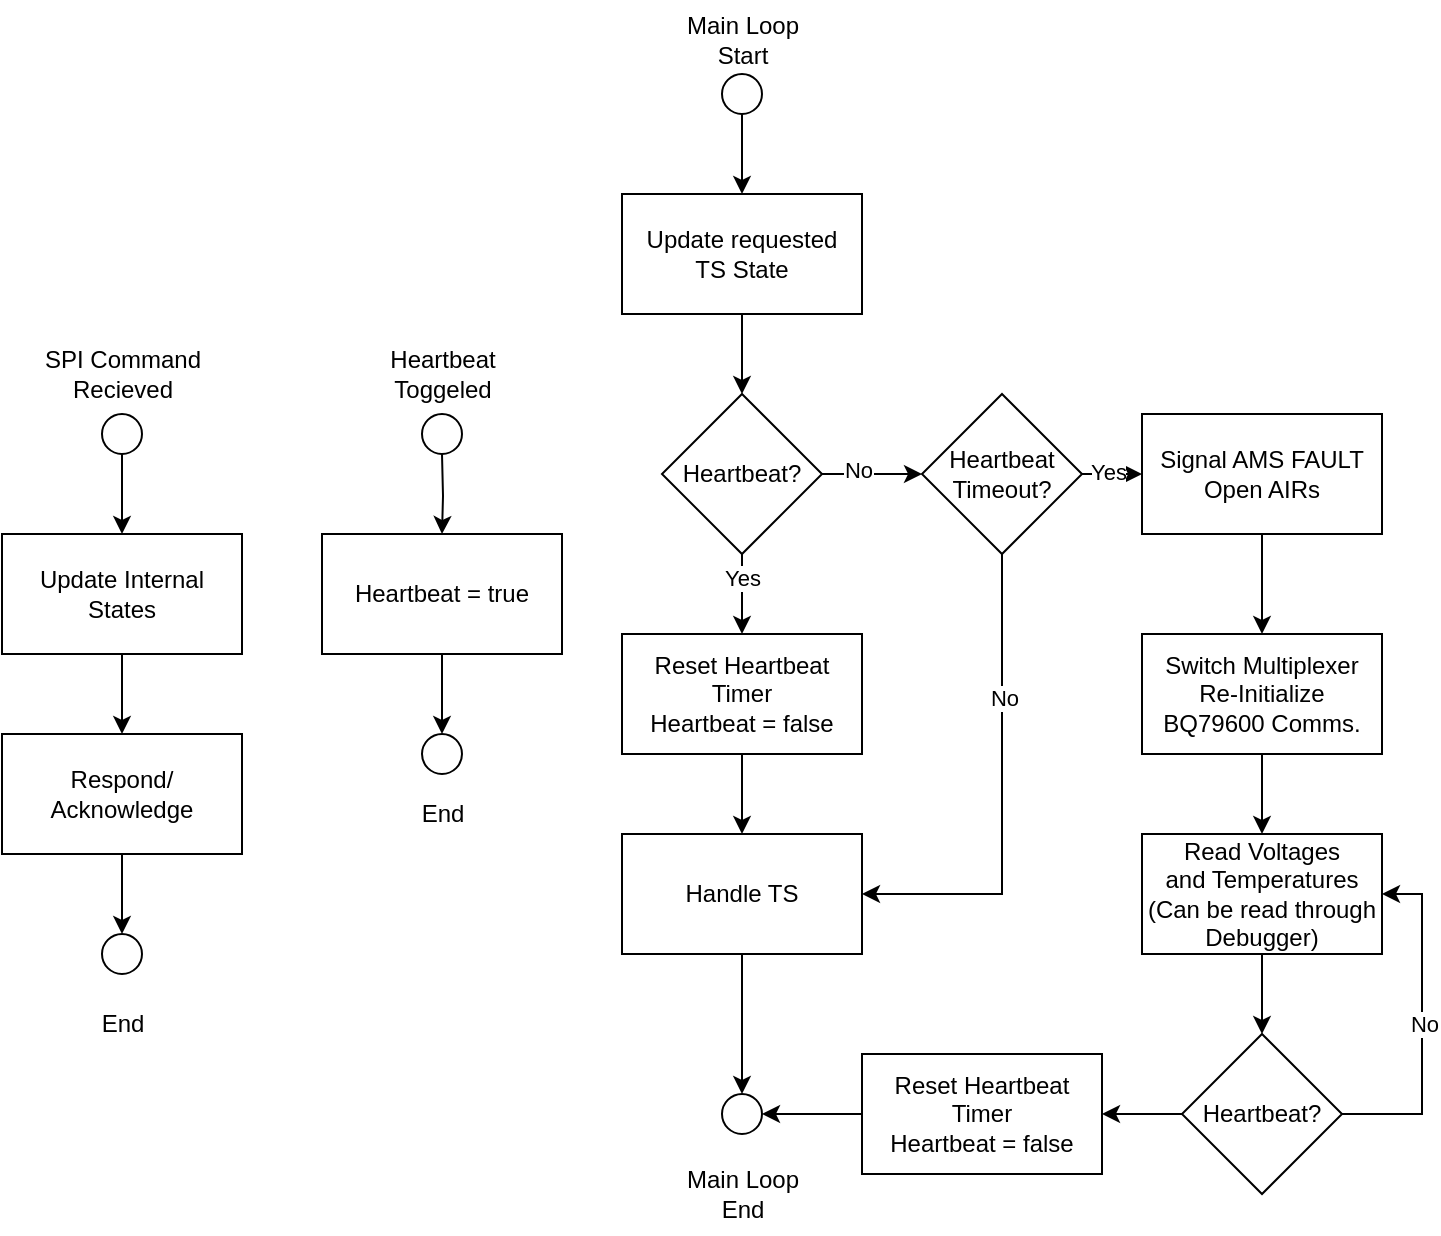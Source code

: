 <mxfile version="27.0.5">
  <diagram name="Page-1" id="kGs0VyRxDYnrLFPbmDPb">
    <mxGraphModel dx="1181" dy="686" grid="1" gridSize="10" guides="1" tooltips="1" connect="1" arrows="1" fold="1" page="1" pageScale="1" pageWidth="827" pageHeight="1169" math="0" shadow="0">
      <root>
        <mxCell id="0" />
        <mxCell id="1" parent="0" />
        <mxCell id="4deJbf2PvXYtxKQ9XHpa-10" value="" style="edgeStyle=orthogonalEdgeStyle;rounded=0;orthogonalLoop=1;jettySize=auto;html=1;" edge="1" parent="1" source="4deJbf2PvXYtxKQ9XHpa-1" target="4deJbf2PvXYtxKQ9XHpa-3">
          <mxGeometry relative="1" as="geometry" />
        </mxCell>
        <mxCell id="4deJbf2PvXYtxKQ9XHpa-1" value="" style="ellipse;whiteSpace=wrap;html=1;aspect=fixed;" vertex="1" parent="1">
          <mxGeometry x="430" y="50" width="20" height="20" as="geometry" />
        </mxCell>
        <mxCell id="4deJbf2PvXYtxKQ9XHpa-2" value="Main Loop&lt;div&gt;Start&lt;/div&gt;" style="text;html=1;align=center;verticalAlign=middle;resizable=0;points=[];autosize=1;strokeColor=none;fillColor=none;" vertex="1" parent="1">
          <mxGeometry x="400" y="13" width="80" height="40" as="geometry" />
        </mxCell>
        <mxCell id="4deJbf2PvXYtxKQ9XHpa-9" value="" style="edgeStyle=orthogonalEdgeStyle;rounded=0;orthogonalLoop=1;jettySize=auto;html=1;" edge="1" parent="1" source="4deJbf2PvXYtxKQ9XHpa-3" target="4deJbf2PvXYtxKQ9XHpa-5">
          <mxGeometry relative="1" as="geometry" />
        </mxCell>
        <mxCell id="4deJbf2PvXYtxKQ9XHpa-3" value="Update requested&lt;div&gt;TS State&lt;/div&gt;" style="whiteSpace=wrap;html=1;" vertex="1" parent="1">
          <mxGeometry x="380" y="110" width="120" height="60" as="geometry" />
        </mxCell>
        <mxCell id="4deJbf2PvXYtxKQ9XHpa-8" value="" style="edgeStyle=orthogonalEdgeStyle;rounded=0;orthogonalLoop=1;jettySize=auto;html=1;" edge="1" parent="1" source="4deJbf2PvXYtxKQ9XHpa-5" target="4deJbf2PvXYtxKQ9XHpa-7">
          <mxGeometry relative="1" as="geometry" />
        </mxCell>
        <mxCell id="4deJbf2PvXYtxKQ9XHpa-11" value="Yes" style="edgeLabel;html=1;align=center;verticalAlign=middle;resizable=0;points=[];" vertex="1" connectable="0" parent="4deJbf2PvXYtxKQ9XHpa-8">
          <mxGeometry x="-0.4" relative="1" as="geometry">
            <mxPoint as="offset" />
          </mxGeometry>
        </mxCell>
        <mxCell id="4deJbf2PvXYtxKQ9XHpa-13" value="" style="edgeStyle=orthogonalEdgeStyle;rounded=0;orthogonalLoop=1;jettySize=auto;html=1;" edge="1" parent="1" source="4deJbf2PvXYtxKQ9XHpa-5" target="4deJbf2PvXYtxKQ9XHpa-12">
          <mxGeometry relative="1" as="geometry" />
        </mxCell>
        <mxCell id="4deJbf2PvXYtxKQ9XHpa-14" value="No" style="edgeLabel;html=1;align=center;verticalAlign=middle;resizable=0;points=[];" vertex="1" connectable="0" parent="4deJbf2PvXYtxKQ9XHpa-13">
          <mxGeometry x="-0.307" y="2" relative="1" as="geometry">
            <mxPoint as="offset" />
          </mxGeometry>
        </mxCell>
        <mxCell id="4deJbf2PvXYtxKQ9XHpa-5" value="Heartbeat?" style="rhombus;whiteSpace=wrap;html=1;" vertex="1" parent="1">
          <mxGeometry x="400" y="210" width="80" height="80" as="geometry" />
        </mxCell>
        <mxCell id="4deJbf2PvXYtxKQ9XHpa-20" value="" style="edgeStyle=orthogonalEdgeStyle;rounded=0;orthogonalLoop=1;jettySize=auto;html=1;" edge="1" parent="1" target="4deJbf2PvXYtxKQ9XHpa-19">
          <mxGeometry relative="1" as="geometry">
            <mxPoint x="290" y="240" as="sourcePoint" />
          </mxGeometry>
        </mxCell>
        <mxCell id="4deJbf2PvXYtxKQ9XHpa-34" value="" style="edgeStyle=orthogonalEdgeStyle;rounded=0;orthogonalLoop=1;jettySize=auto;html=1;" edge="1" parent="1" source="4deJbf2PvXYtxKQ9XHpa-7" target="4deJbf2PvXYtxKQ9XHpa-17">
          <mxGeometry relative="1" as="geometry" />
        </mxCell>
        <mxCell id="4deJbf2PvXYtxKQ9XHpa-7" value="Reset Heartbeat&lt;div&gt;Timer&lt;/div&gt;&lt;div&gt;Heartbeat = false&lt;/div&gt;" style="rounded=0;whiteSpace=wrap;html=1;" vertex="1" parent="1">
          <mxGeometry x="380" y="330" width="120" height="60" as="geometry" />
        </mxCell>
        <mxCell id="4deJbf2PvXYtxKQ9XHpa-16" value="" style="edgeStyle=orthogonalEdgeStyle;rounded=0;orthogonalLoop=1;jettySize=auto;html=1;" edge="1" parent="1" source="4deJbf2PvXYtxKQ9XHpa-12" target="4deJbf2PvXYtxKQ9XHpa-15">
          <mxGeometry relative="1" as="geometry" />
        </mxCell>
        <mxCell id="4deJbf2PvXYtxKQ9XHpa-31" value="Yes" style="edgeLabel;html=1;align=center;verticalAlign=middle;resizable=0;points=[];" vertex="1" connectable="0" parent="4deJbf2PvXYtxKQ9XHpa-16">
          <mxGeometry x="0.082" y="-1" relative="1" as="geometry">
            <mxPoint as="offset" />
          </mxGeometry>
        </mxCell>
        <mxCell id="4deJbf2PvXYtxKQ9XHpa-30" value="" style="edgeStyle=orthogonalEdgeStyle;rounded=0;orthogonalLoop=1;jettySize=auto;html=1;entryX=1;entryY=0.5;entryDx=0;entryDy=0;" edge="1" parent="1" source="4deJbf2PvXYtxKQ9XHpa-12" target="4deJbf2PvXYtxKQ9XHpa-17">
          <mxGeometry relative="1" as="geometry">
            <mxPoint x="570" y="330" as="targetPoint" />
            <Array as="points">
              <mxPoint x="570" y="460" />
            </Array>
          </mxGeometry>
        </mxCell>
        <mxCell id="4deJbf2PvXYtxKQ9XHpa-32" value="No" style="edgeLabel;html=1;align=center;verticalAlign=middle;resizable=0;points=[];" vertex="1" connectable="0" parent="4deJbf2PvXYtxKQ9XHpa-30">
          <mxGeometry x="-0.4" y="1" relative="1" as="geometry">
            <mxPoint as="offset" />
          </mxGeometry>
        </mxCell>
        <mxCell id="4deJbf2PvXYtxKQ9XHpa-12" value="Heartbeat&lt;div&gt;Timeout?&lt;/div&gt;" style="rhombus;whiteSpace=wrap;html=1;" vertex="1" parent="1">
          <mxGeometry x="530" y="210" width="80" height="80" as="geometry" />
        </mxCell>
        <mxCell id="4deJbf2PvXYtxKQ9XHpa-33" value="" style="edgeStyle=orthogonalEdgeStyle;rounded=0;orthogonalLoop=1;jettySize=auto;html=1;" edge="1" parent="1" source="4deJbf2PvXYtxKQ9XHpa-15" target="4deJbf2PvXYtxKQ9XHpa-28">
          <mxGeometry relative="1" as="geometry" />
        </mxCell>
        <mxCell id="4deJbf2PvXYtxKQ9XHpa-15" value="Signal AMS FAULT&lt;div&gt;Open AIRs&lt;/div&gt;" style="rounded=0;whiteSpace=wrap;html=1;" vertex="1" parent="1">
          <mxGeometry x="640" y="220" width="120" height="60" as="geometry" />
        </mxCell>
        <mxCell id="4deJbf2PvXYtxKQ9XHpa-46" style="edgeStyle=orthogonalEdgeStyle;rounded=0;orthogonalLoop=1;jettySize=auto;html=1;entryX=0.5;entryY=0;entryDx=0;entryDy=0;" edge="1" parent="1" source="4deJbf2PvXYtxKQ9XHpa-17" target="4deJbf2PvXYtxKQ9XHpa-43">
          <mxGeometry relative="1" as="geometry" />
        </mxCell>
        <mxCell id="4deJbf2PvXYtxKQ9XHpa-17" value="Handle TS" style="rounded=0;whiteSpace=wrap;html=1;" vertex="1" parent="1">
          <mxGeometry x="380" y="430" width="120" height="60" as="geometry" />
        </mxCell>
        <mxCell id="4deJbf2PvXYtxKQ9XHpa-18" value="Heartbeat&lt;div&gt;Toggeled&lt;/div&gt;" style="text;html=1;align=center;verticalAlign=middle;resizable=0;points=[];autosize=1;strokeColor=none;fillColor=none;" vertex="1" parent="1">
          <mxGeometry x="250" y="180" width="80" height="40" as="geometry" />
        </mxCell>
        <mxCell id="4deJbf2PvXYtxKQ9XHpa-54" value="" style="edgeStyle=orthogonalEdgeStyle;rounded=0;orthogonalLoop=1;jettySize=auto;html=1;" edge="1" parent="1" source="4deJbf2PvXYtxKQ9XHpa-19" target="4deJbf2PvXYtxKQ9XHpa-53">
          <mxGeometry relative="1" as="geometry" />
        </mxCell>
        <mxCell id="4deJbf2PvXYtxKQ9XHpa-19" value="Heartbeat = true" style="rounded=0;whiteSpace=wrap;html=1;" vertex="1" parent="1">
          <mxGeometry x="230" y="280" width="120" height="60" as="geometry" />
        </mxCell>
        <mxCell id="4deJbf2PvXYtxKQ9XHpa-25" value="" style="edgeStyle=orthogonalEdgeStyle;rounded=0;orthogonalLoop=1;jettySize=auto;html=1;" edge="1" parent="1" source="4deJbf2PvXYtxKQ9XHpa-22" target="4deJbf2PvXYtxKQ9XHpa-24">
          <mxGeometry relative="1" as="geometry" />
        </mxCell>
        <mxCell id="4deJbf2PvXYtxKQ9XHpa-22" value="" style="ellipse;whiteSpace=wrap;html=1;aspect=fixed;" vertex="1" parent="1">
          <mxGeometry x="120" y="220" width="20" height="20" as="geometry" />
        </mxCell>
        <mxCell id="4deJbf2PvXYtxKQ9XHpa-23" value="SPI Command&lt;div&gt;Recieved&lt;/div&gt;" style="text;html=1;align=center;verticalAlign=middle;resizable=0;points=[];autosize=1;strokeColor=none;fillColor=none;" vertex="1" parent="1">
          <mxGeometry x="80" y="180" width="100" height="40" as="geometry" />
        </mxCell>
        <mxCell id="4deJbf2PvXYtxKQ9XHpa-27" value="" style="edgeStyle=orthogonalEdgeStyle;rounded=0;orthogonalLoop=1;jettySize=auto;html=1;" edge="1" parent="1" source="4deJbf2PvXYtxKQ9XHpa-24" target="4deJbf2PvXYtxKQ9XHpa-26">
          <mxGeometry relative="1" as="geometry" />
        </mxCell>
        <mxCell id="4deJbf2PvXYtxKQ9XHpa-24" value="Update Internal&lt;div&gt;States&lt;/div&gt;" style="rounded=0;whiteSpace=wrap;html=1;" vertex="1" parent="1">
          <mxGeometry x="70" y="280" width="120" height="60" as="geometry" />
        </mxCell>
        <mxCell id="4deJbf2PvXYtxKQ9XHpa-56" value="" style="edgeStyle=orthogonalEdgeStyle;rounded=0;orthogonalLoop=1;jettySize=auto;html=1;" edge="1" parent="1" source="4deJbf2PvXYtxKQ9XHpa-26" target="4deJbf2PvXYtxKQ9XHpa-55">
          <mxGeometry relative="1" as="geometry" />
        </mxCell>
        <mxCell id="4deJbf2PvXYtxKQ9XHpa-26" value="Respond/&lt;div&gt;Acknowledge&lt;/div&gt;" style="rounded=0;whiteSpace=wrap;html=1;" vertex="1" parent="1">
          <mxGeometry x="70" y="380" width="120" height="60" as="geometry" />
        </mxCell>
        <mxCell id="4deJbf2PvXYtxKQ9XHpa-37" value="" style="edgeStyle=orthogonalEdgeStyle;rounded=0;orthogonalLoop=1;jettySize=auto;html=1;" edge="1" parent="1" source="4deJbf2PvXYtxKQ9XHpa-28" target="4deJbf2PvXYtxKQ9XHpa-36">
          <mxGeometry relative="1" as="geometry" />
        </mxCell>
        <mxCell id="4deJbf2PvXYtxKQ9XHpa-28" value="Switch Multiplexer&lt;div&gt;Re-Initialize&lt;/div&gt;&lt;div&gt;BQ79600 Comms.&lt;/div&gt;" style="rounded=0;whiteSpace=wrap;html=1;" vertex="1" parent="1">
          <mxGeometry x="640" y="330" width="120" height="60" as="geometry" />
        </mxCell>
        <mxCell id="4deJbf2PvXYtxKQ9XHpa-39" value="" style="edgeStyle=orthogonalEdgeStyle;rounded=0;orthogonalLoop=1;jettySize=auto;html=1;" edge="1" parent="1" source="4deJbf2PvXYtxKQ9XHpa-36" target="4deJbf2PvXYtxKQ9XHpa-38">
          <mxGeometry relative="1" as="geometry" />
        </mxCell>
        <mxCell id="4deJbf2PvXYtxKQ9XHpa-36" value="Read Voltages&lt;div&gt;and Temperatures&lt;/div&gt;&lt;div&gt;(Can be read through&lt;/div&gt;&lt;div&gt;Debugger)&lt;/div&gt;" style="rounded=0;whiteSpace=wrap;html=1;" vertex="1" parent="1">
          <mxGeometry x="640" y="430" width="120" height="60" as="geometry" />
        </mxCell>
        <mxCell id="4deJbf2PvXYtxKQ9XHpa-40" style="edgeStyle=orthogonalEdgeStyle;rounded=0;orthogonalLoop=1;jettySize=auto;html=1;entryX=1;entryY=0.5;entryDx=0;entryDy=0;" edge="1" parent="1" source="4deJbf2PvXYtxKQ9XHpa-38" target="4deJbf2PvXYtxKQ9XHpa-36">
          <mxGeometry relative="1" as="geometry">
            <Array as="points">
              <mxPoint x="780" y="570" />
              <mxPoint x="780" y="460" />
            </Array>
          </mxGeometry>
        </mxCell>
        <mxCell id="4deJbf2PvXYtxKQ9XHpa-41" value="No" style="edgeLabel;html=1;align=center;verticalAlign=middle;resizable=0;points=[];" vertex="1" connectable="0" parent="4deJbf2PvXYtxKQ9XHpa-40">
          <mxGeometry x="0.008" y="-1" relative="1" as="geometry">
            <mxPoint as="offset" />
          </mxGeometry>
        </mxCell>
        <mxCell id="4deJbf2PvXYtxKQ9XHpa-49" value="" style="edgeStyle=orthogonalEdgeStyle;rounded=0;orthogonalLoop=1;jettySize=auto;html=1;" edge="1" parent="1" source="4deJbf2PvXYtxKQ9XHpa-38" target="4deJbf2PvXYtxKQ9XHpa-48">
          <mxGeometry relative="1" as="geometry" />
        </mxCell>
        <mxCell id="4deJbf2PvXYtxKQ9XHpa-38" value="Heartbeat?" style="rhombus;whiteSpace=wrap;html=1;" vertex="1" parent="1">
          <mxGeometry x="660" y="530" width="80" height="80" as="geometry" />
        </mxCell>
        <mxCell id="4deJbf2PvXYtxKQ9XHpa-43" value="" style="ellipse;whiteSpace=wrap;html=1;aspect=fixed;" vertex="1" parent="1">
          <mxGeometry x="430" y="560" width="20" height="20" as="geometry" />
        </mxCell>
        <mxCell id="4deJbf2PvXYtxKQ9XHpa-44" value="Main Loop&lt;div&gt;End&lt;/div&gt;" style="text;html=1;align=center;verticalAlign=middle;resizable=0;points=[];autosize=1;strokeColor=none;fillColor=none;" vertex="1" parent="1">
          <mxGeometry x="400" y="590" width="80" height="40" as="geometry" />
        </mxCell>
        <mxCell id="4deJbf2PvXYtxKQ9XHpa-51" style="edgeStyle=orthogonalEdgeStyle;rounded=0;orthogonalLoop=1;jettySize=auto;html=1;entryX=1;entryY=0.5;entryDx=0;entryDy=0;" edge="1" parent="1" source="4deJbf2PvXYtxKQ9XHpa-48" target="4deJbf2PvXYtxKQ9XHpa-43">
          <mxGeometry relative="1" as="geometry" />
        </mxCell>
        <mxCell id="4deJbf2PvXYtxKQ9XHpa-48" value="Reset Heartbeat&lt;div&gt;Timer&lt;/div&gt;&lt;div&gt;Heartbeat = false&lt;/div&gt;" style="rounded=0;whiteSpace=wrap;html=1;" vertex="1" parent="1">
          <mxGeometry x="500" y="540" width="120" height="60" as="geometry" />
        </mxCell>
        <mxCell id="4deJbf2PvXYtxKQ9XHpa-52" value="" style="ellipse;whiteSpace=wrap;html=1;aspect=fixed;" vertex="1" parent="1">
          <mxGeometry x="280" y="220" width="20" height="20" as="geometry" />
        </mxCell>
        <mxCell id="4deJbf2PvXYtxKQ9XHpa-53" value="" style="ellipse;whiteSpace=wrap;html=1;aspect=fixed;" vertex="1" parent="1">
          <mxGeometry x="280" y="380" width="20" height="20" as="geometry" />
        </mxCell>
        <mxCell id="4deJbf2PvXYtxKQ9XHpa-55" value="" style="ellipse;whiteSpace=wrap;html=1;aspect=fixed;" vertex="1" parent="1">
          <mxGeometry x="120" y="480" width="20" height="20" as="geometry" />
        </mxCell>
        <mxCell id="4deJbf2PvXYtxKQ9XHpa-57" value="End" style="text;html=1;align=center;verticalAlign=middle;resizable=0;points=[];autosize=1;strokeColor=none;fillColor=none;" vertex="1" parent="1">
          <mxGeometry x="270" y="405" width="40" height="30" as="geometry" />
        </mxCell>
        <mxCell id="4deJbf2PvXYtxKQ9XHpa-58" value="End" style="text;html=1;align=center;verticalAlign=middle;resizable=0;points=[];autosize=1;strokeColor=none;fillColor=none;" vertex="1" parent="1">
          <mxGeometry x="110" y="510" width="40" height="30" as="geometry" />
        </mxCell>
      </root>
    </mxGraphModel>
  </diagram>
</mxfile>
